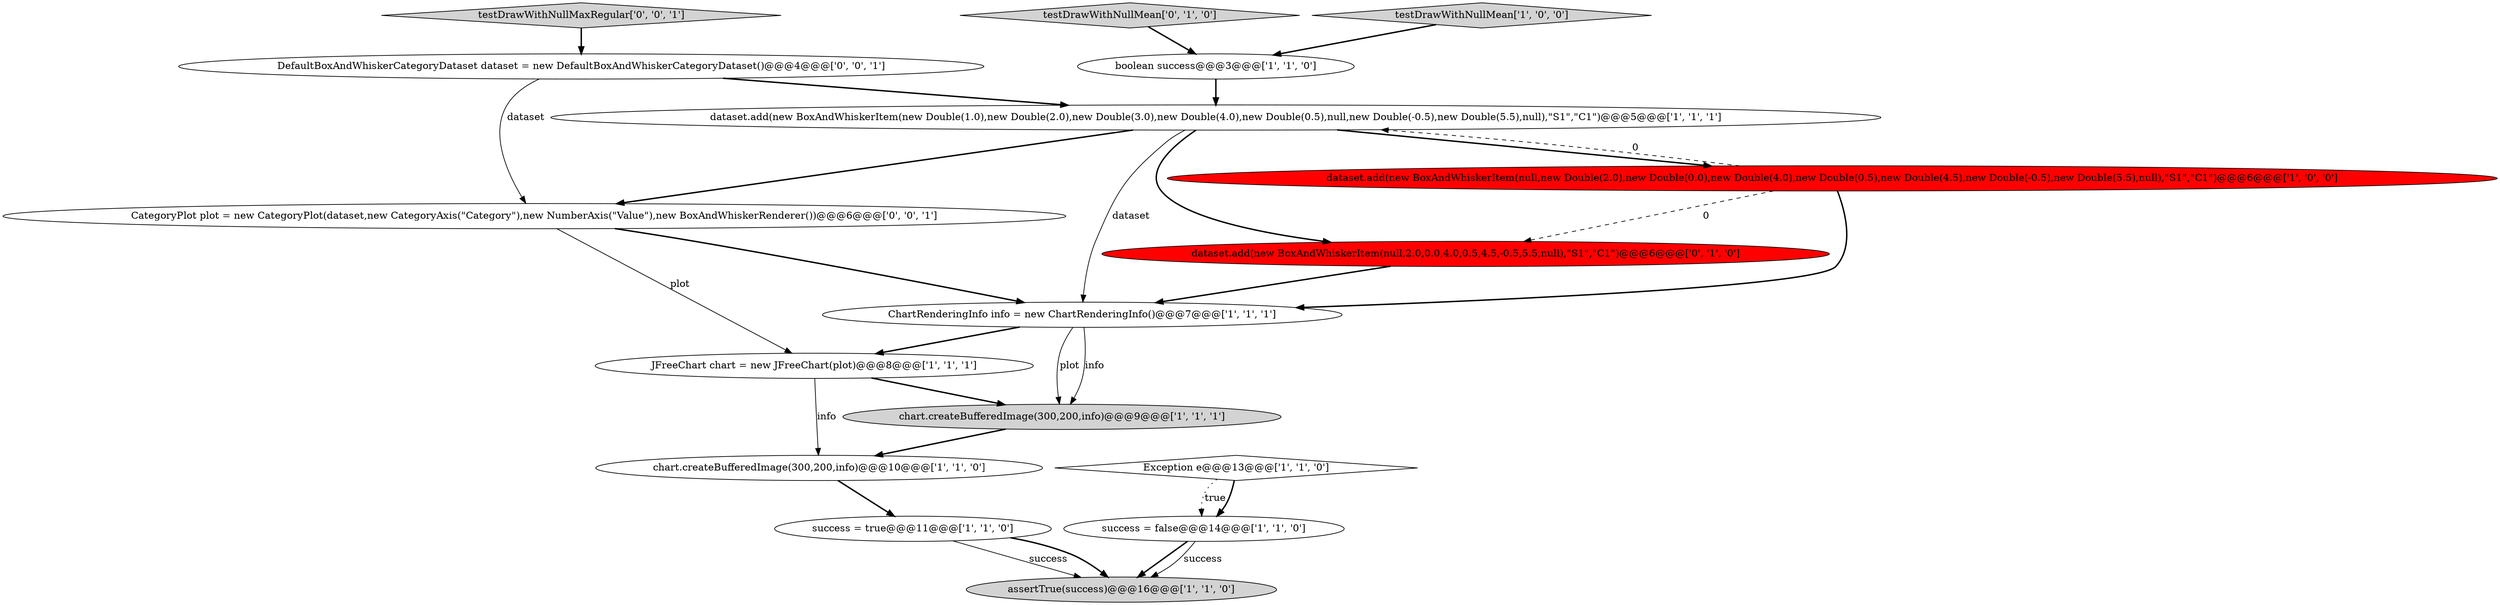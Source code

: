 digraph {
5 [style = filled, label = "ChartRenderingInfo info = new ChartRenderingInfo()@@@7@@@['1', '1', '1']", fillcolor = white, shape = ellipse image = "AAA0AAABBB1BBB"];
10 [style = filled, label = "boolean success@@@3@@@['1', '1', '0']", fillcolor = white, shape = ellipse image = "AAA0AAABBB1BBB"];
15 [style = filled, label = "testDrawWithNullMaxRegular['0', '0', '1']", fillcolor = lightgray, shape = diamond image = "AAA0AAABBB3BBB"];
7 [style = filled, label = "chart.createBufferedImage(300,200,info)@@@10@@@['1', '1', '0']", fillcolor = white, shape = ellipse image = "AAA0AAABBB1BBB"];
4 [style = filled, label = "JFreeChart chart = new JFreeChart(plot)@@@8@@@['1', '1', '1']", fillcolor = white, shape = ellipse image = "AAA0AAABBB1BBB"];
3 [style = filled, label = "testDrawWithNullMean['1', '0', '0']", fillcolor = lightgray, shape = diamond image = "AAA0AAABBB1BBB"];
9 [style = filled, label = "Exception e@@@13@@@['1', '1', '0']", fillcolor = white, shape = diamond image = "AAA0AAABBB1BBB"];
8 [style = filled, label = "assertTrue(success)@@@16@@@['1', '1', '0']", fillcolor = lightgray, shape = ellipse image = "AAA0AAABBB1BBB"];
11 [style = filled, label = "success = true@@@11@@@['1', '1', '0']", fillcolor = white, shape = ellipse image = "AAA0AAABBB1BBB"];
12 [style = filled, label = "testDrawWithNullMean['0', '1', '0']", fillcolor = lightgray, shape = diamond image = "AAA0AAABBB2BBB"];
13 [style = filled, label = "dataset.add(new BoxAndWhiskerItem(null,2.0,0.0,4.0,0.5,4.5,-0.5,5.5,null),\"S1\",\"C1\")@@@6@@@['0', '1', '0']", fillcolor = red, shape = ellipse image = "AAA1AAABBB2BBB"];
1 [style = filled, label = "success = false@@@14@@@['1', '1', '0']", fillcolor = white, shape = ellipse image = "AAA0AAABBB1BBB"];
14 [style = filled, label = "DefaultBoxAndWhiskerCategoryDataset dataset = new DefaultBoxAndWhiskerCategoryDataset()@@@4@@@['0', '0', '1']", fillcolor = white, shape = ellipse image = "AAA0AAABBB3BBB"];
6 [style = filled, label = "chart.createBufferedImage(300,200,info)@@@9@@@['1', '1', '1']", fillcolor = lightgray, shape = ellipse image = "AAA0AAABBB1BBB"];
0 [style = filled, label = "dataset.add(new BoxAndWhiskerItem(new Double(1.0),new Double(2.0),new Double(3.0),new Double(4.0),new Double(0.5),null,new Double(-0.5),new Double(5.5),null),\"S1\",\"C1\")@@@5@@@['1', '1', '1']", fillcolor = white, shape = ellipse image = "AAA0AAABBB1BBB"];
2 [style = filled, label = "dataset.add(new BoxAndWhiskerItem(null,new Double(2.0),new Double(0.0),new Double(4.0),new Double(0.5),new Double(4.5),new Double(-0.5),new Double(5.5),null),\"S1\",\"C1\")@@@6@@@['1', '0', '0']", fillcolor = red, shape = ellipse image = "AAA1AAABBB1BBB"];
16 [style = filled, label = "CategoryPlot plot = new CategoryPlot(dataset,new CategoryAxis(\"Category\"),new NumberAxis(\"Value\"),new BoxAndWhiskerRenderer())@@@6@@@['0', '0', '1']", fillcolor = white, shape = ellipse image = "AAA0AAABBB3BBB"];
0->16 [style = bold, label=""];
7->11 [style = bold, label=""];
1->8 [style = bold, label=""];
0->13 [style = bold, label=""];
15->14 [style = bold, label=""];
5->6 [style = solid, label="info"];
11->8 [style = solid, label="success"];
4->6 [style = bold, label=""];
14->16 [style = solid, label="dataset"];
0->2 [style = bold, label=""];
1->8 [style = solid, label="success"];
0->5 [style = solid, label="dataset"];
16->4 [style = solid, label="plot"];
5->6 [style = solid, label="plot"];
3->10 [style = bold, label=""];
12->10 [style = bold, label=""];
14->0 [style = bold, label=""];
2->0 [style = dashed, label="0"];
2->13 [style = dashed, label="0"];
5->4 [style = bold, label=""];
10->0 [style = bold, label=""];
9->1 [style = dotted, label="true"];
4->7 [style = solid, label="info"];
13->5 [style = bold, label=""];
16->5 [style = bold, label=""];
11->8 [style = bold, label=""];
6->7 [style = bold, label=""];
9->1 [style = bold, label=""];
2->5 [style = bold, label=""];
}

